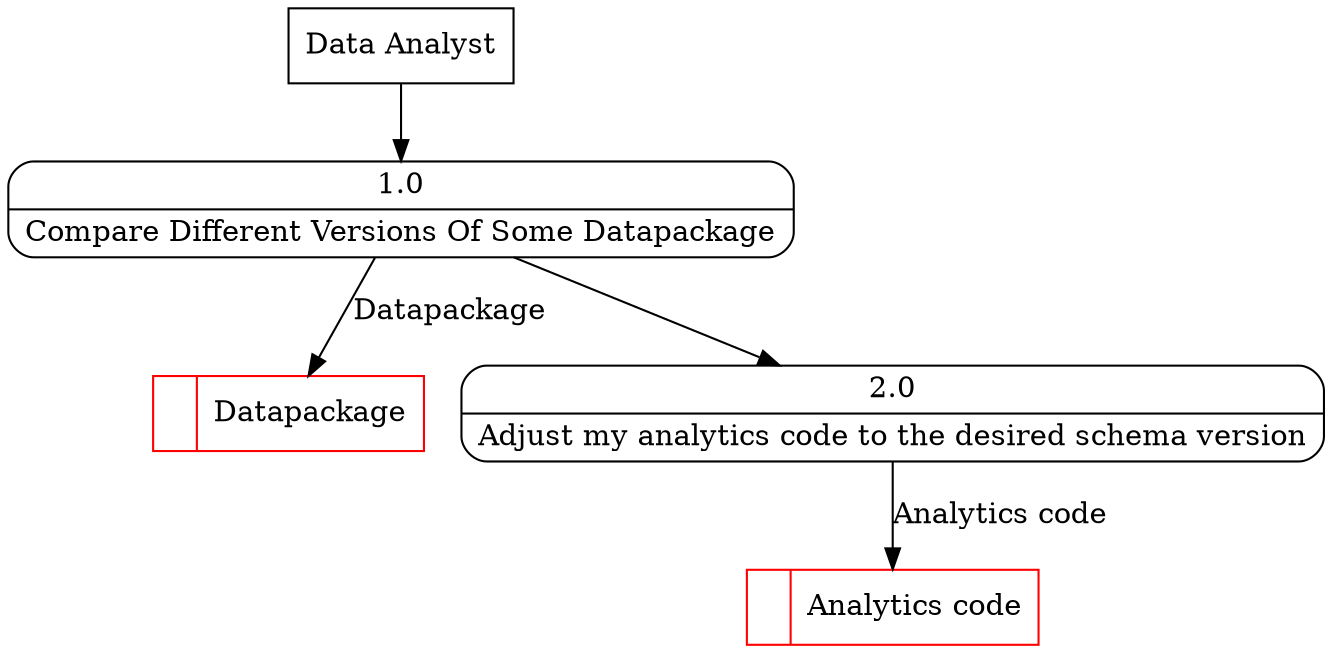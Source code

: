 digraph dfd2{ 
node[shape=record]
200 [label="<f0>  |<f1> Datapackage " color=red];
201 [label="Data Analyst" shape=box];
202 [label="{<f0> 1.0|<f1> Compare Different Versions Of Some Datapackage }" shape=Mrecord];
2 [label="{<f0> 2.0|<f1> Adjust my analytics code to the desired schema version }" shape=Mrecord];
202 -> 2
1001 [label="<f0>  |<f1> Analytics code " color=red];
2 -> 1001 [label="Analytics code"]
201 -> 202
202 -> 200 [label="Datapackage"]
}